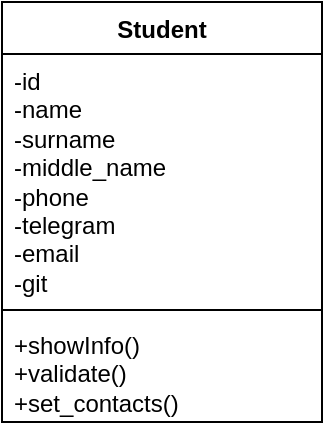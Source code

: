 <mxfile version="24.6.2" type="device">
  <diagram id="P-hRoGJLEGFYaIgy5Sbs" name="Страница — 2">
    <mxGraphModel dx="1562" dy="850" grid="1" gridSize="10" guides="1" tooltips="1" connect="1" arrows="1" fold="1" page="1" pageScale="1" pageWidth="827" pageHeight="1169" math="0" shadow="0">
      <root>
        <mxCell id="0" />
        <mxCell id="1" parent="0" />
        <mxCell id="h-pncFUxtXrLfap5HZh2-2" value="Student" style="swimlane;fontStyle=1;align=center;verticalAlign=top;childLayout=stackLayout;horizontal=1;startSize=26;horizontalStack=0;resizeParent=1;resizeParentMax=0;resizeLast=0;collapsible=1;marginBottom=0;whiteSpace=wrap;html=1;" parent="1" vertex="1">
          <mxGeometry x="240" y="120" width="160" height="210" as="geometry" />
        </mxCell>
        <mxCell id="h-pncFUxtXrLfap5HZh2-3" value="-id&lt;div&gt;-name&lt;/div&gt;&lt;div&gt;-surname&lt;/div&gt;&lt;div&gt;-middle_name&lt;/div&gt;&lt;div&gt;-phone&lt;/div&gt;&lt;div&gt;-telegram&lt;/div&gt;&lt;div&gt;-email&lt;/div&gt;&lt;div&gt;-git&lt;/div&gt;" style="text;strokeColor=none;fillColor=none;align=left;verticalAlign=top;spacingLeft=4;spacingRight=4;overflow=hidden;rotatable=0;points=[[0,0.5],[1,0.5]];portConstraint=eastwest;whiteSpace=wrap;html=1;" parent="h-pncFUxtXrLfap5HZh2-2" vertex="1">
          <mxGeometry y="26" width="160" height="124" as="geometry" />
        </mxCell>
        <mxCell id="h-pncFUxtXrLfap5HZh2-4" value="" style="line;strokeWidth=1;fillColor=none;align=left;verticalAlign=middle;spacingTop=-1;spacingLeft=3;spacingRight=3;rotatable=0;labelPosition=right;points=[];portConstraint=eastwest;strokeColor=inherit;" parent="h-pncFUxtXrLfap5HZh2-2" vertex="1">
          <mxGeometry y="150" width="160" height="8" as="geometry" />
        </mxCell>
        <mxCell id="h-pncFUxtXrLfap5HZh2-5" value="+showInfo()&lt;div&gt;+validate()&lt;/div&gt;&lt;div&gt;+set_contacts()&lt;/div&gt;&lt;div&gt;&lt;br&gt;&lt;/div&gt;" style="text;strokeColor=none;fillColor=none;align=left;verticalAlign=top;spacingLeft=4;spacingRight=4;overflow=hidden;rotatable=0;points=[[0,0.5],[1,0.5]];portConstraint=eastwest;whiteSpace=wrap;html=1;" parent="h-pncFUxtXrLfap5HZh2-2" vertex="1">
          <mxGeometry y="158" width="160" height="52" as="geometry" />
        </mxCell>
      </root>
    </mxGraphModel>
  </diagram>
</mxfile>
